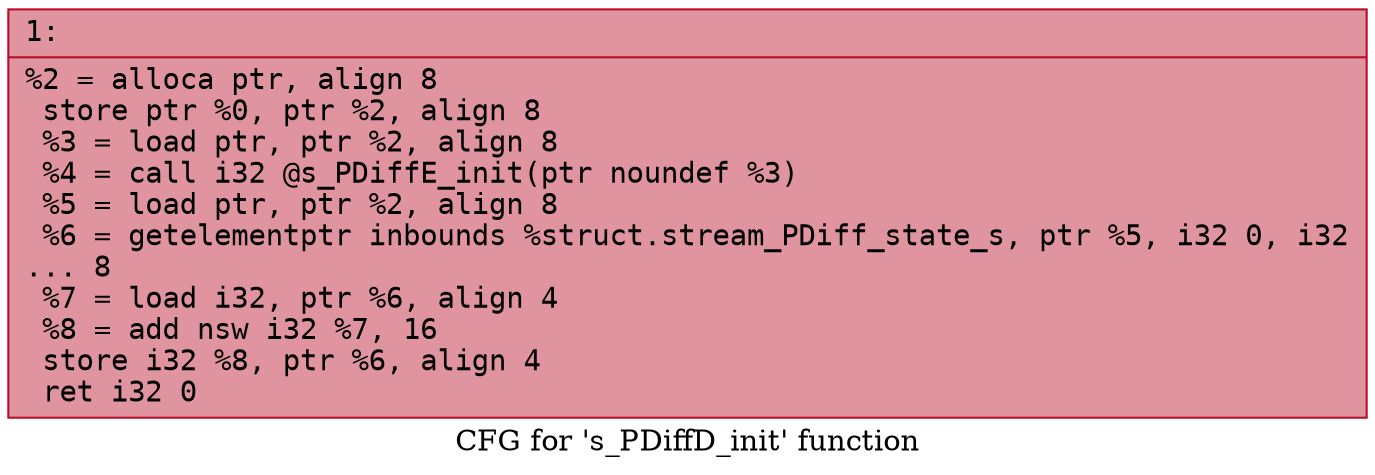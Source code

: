 digraph "CFG for 's_PDiffD_init' function" {
	label="CFG for 's_PDiffD_init' function";

	Node0x6000002a4e60 [shape=record,color="#b70d28ff", style=filled, fillcolor="#b70d2870" fontname="Courier",label="{1:\l|  %2 = alloca ptr, align 8\l  store ptr %0, ptr %2, align 8\l  %3 = load ptr, ptr %2, align 8\l  %4 = call i32 @s_PDiffE_init(ptr noundef %3)\l  %5 = load ptr, ptr %2, align 8\l  %6 = getelementptr inbounds %struct.stream_PDiff_state_s, ptr %5, i32 0, i32\l... 8\l  %7 = load i32, ptr %6, align 4\l  %8 = add nsw i32 %7, 16\l  store i32 %8, ptr %6, align 4\l  ret i32 0\l}"];
}
